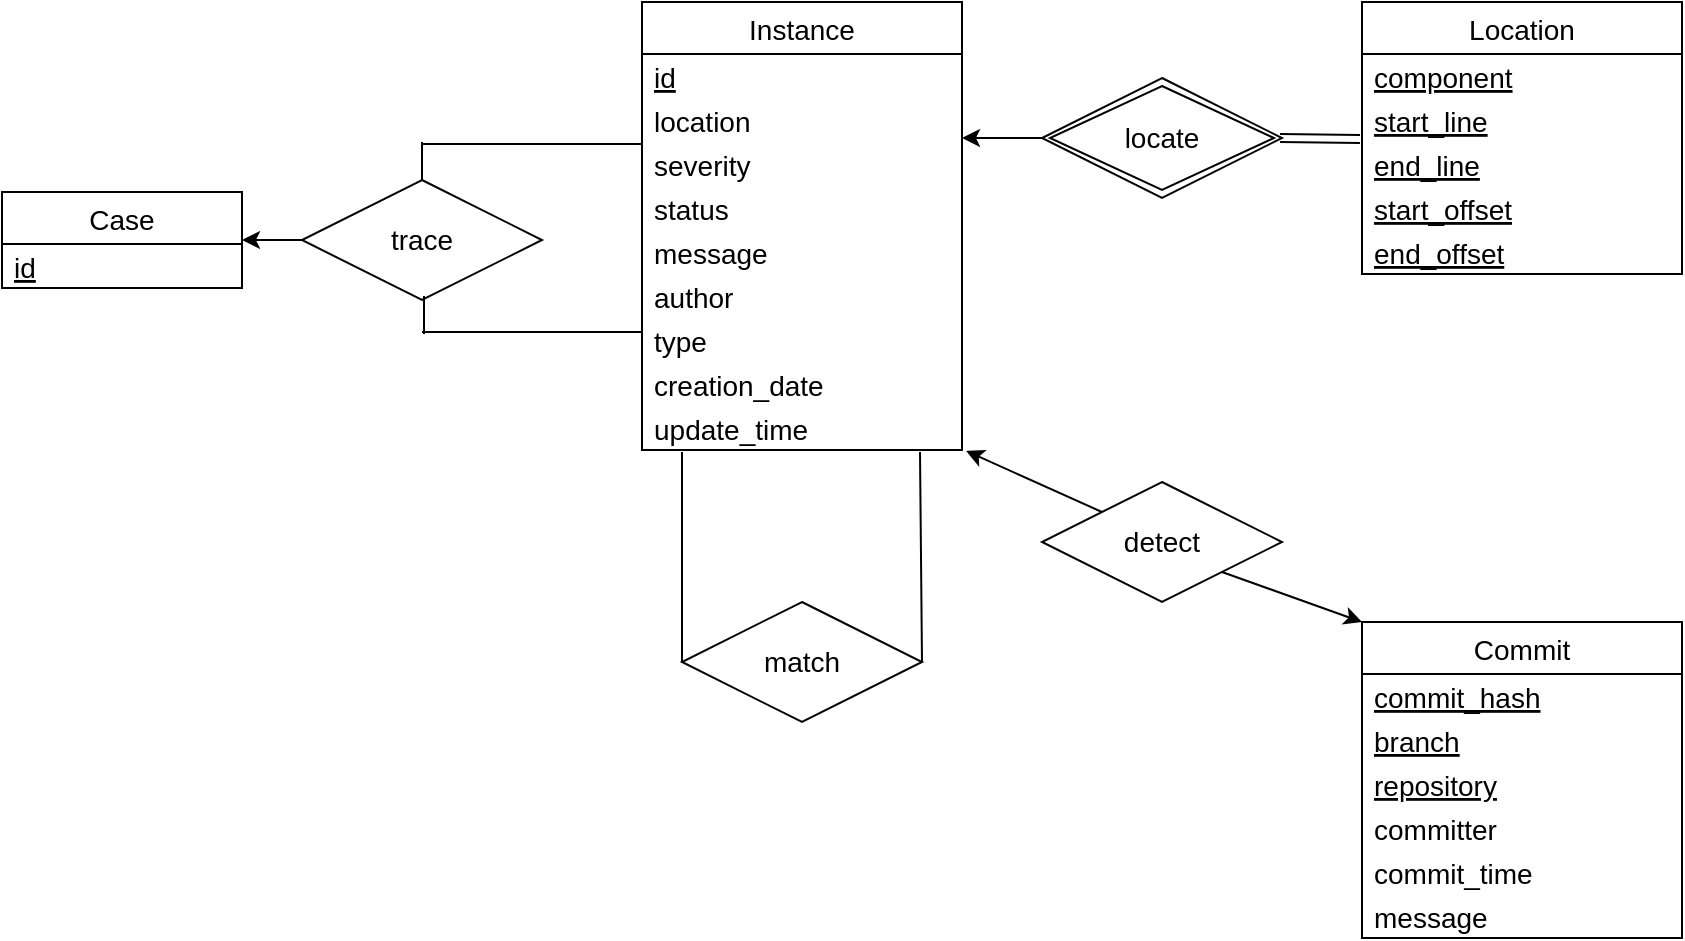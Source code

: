 <mxfile>
    <diagram id="rGrhHYv_WaJXQTacOWuE" name="第 1 页">
        <mxGraphModel dx="930" dy="782" grid="1" gridSize="10" guides="1" tooltips="1" connect="1" arrows="1" fold="1" page="1" pageScale="1" pageWidth="2000" pageHeight="2000" math="0" shadow="0">
            <root>
                <mxCell id="0"/>
                <mxCell id="1" parent="0"/>
                <mxCell id="2" value="Instance" style="swimlane;fontStyle=0;childLayout=stackLayout;horizontal=1;startSize=26;horizontalStack=0;resizeParent=1;resizeParentMax=0;resizeLast=0;collapsible=1;marginBottom=0;align=center;fontSize=14;" vertex="1" parent="1">
                    <mxGeometry x="520" y="560" width="160" height="224" as="geometry"/>
                </mxCell>
                <mxCell id="3" value="id" style="text;strokeColor=none;fillColor=none;spacingLeft=4;spacingRight=4;overflow=hidden;rotatable=0;points=[[0,0.5],[1,0.5]];portConstraint=eastwest;fontSize=14;fontStyle=4;verticalAlign=middle;" vertex="1" parent="2">
                    <mxGeometry y="26" width="160" height="22" as="geometry"/>
                </mxCell>
                <mxCell id="5" value="location" style="text;strokeColor=none;fillColor=none;spacingLeft=4;spacingRight=4;overflow=hidden;rotatable=0;points=[[0,0.5],[1,0.5]];portConstraint=eastwest;fontSize=14;verticalAlign=middle;" vertex="1" parent="2">
                    <mxGeometry y="48" width="160" height="22" as="geometry"/>
                </mxCell>
                <mxCell id="8" value="severity" style="text;strokeColor=none;fillColor=none;spacingLeft=4;spacingRight=4;overflow=hidden;rotatable=0;points=[[0,0.5],[1,0.5]];portConstraint=eastwest;fontSize=14;verticalAlign=middle;" vertex="1" parent="2">
                    <mxGeometry y="70" width="160" height="22" as="geometry"/>
                </mxCell>
                <mxCell id="9" value="status" style="text;strokeColor=none;fillColor=none;spacingLeft=4;spacingRight=4;overflow=hidden;rotatable=0;points=[[0,0.5],[1,0.5]];portConstraint=eastwest;fontSize=14;verticalAlign=middle;" vertex="1" parent="2">
                    <mxGeometry y="92" width="160" height="22" as="geometry"/>
                </mxCell>
                <mxCell id="10" value="message" style="text;strokeColor=none;fillColor=none;spacingLeft=4;spacingRight=4;overflow=hidden;rotatable=0;points=[[0,0.5],[1,0.5]];portConstraint=eastwest;fontSize=14;verticalAlign=middle;" vertex="1" parent="2">
                    <mxGeometry y="114" width="160" height="22" as="geometry"/>
                </mxCell>
                <mxCell id="11" value="author" style="text;strokeColor=none;fillColor=none;spacingLeft=4;spacingRight=4;overflow=hidden;rotatable=0;points=[[0,0.5],[1,0.5]];portConstraint=eastwest;fontSize=14;verticalAlign=middle;" vertex="1" parent="2">
                    <mxGeometry y="136" width="160" height="22" as="geometry"/>
                </mxCell>
                <mxCell id="12" value="type" style="text;strokeColor=none;fillColor=none;spacingLeft=4;spacingRight=4;overflow=hidden;rotatable=0;points=[[0,0.5],[1,0.5]];portConstraint=eastwest;fontSize=14;verticalAlign=middle;" vertex="1" parent="2">
                    <mxGeometry y="158" width="160" height="22" as="geometry"/>
                </mxCell>
                <mxCell id="14" value="creation_date" style="text;strokeColor=none;fillColor=none;spacingLeft=4;spacingRight=4;overflow=hidden;rotatable=0;points=[[0,0.5],[1,0.5]];portConstraint=eastwest;fontSize=14;verticalAlign=middle;" vertex="1" parent="2">
                    <mxGeometry y="180" width="160" height="22" as="geometry"/>
                </mxCell>
                <mxCell id="13" value="update_time" style="text;strokeColor=none;fillColor=none;spacingLeft=4;spacingRight=4;overflow=hidden;rotatable=0;points=[[0,0.5],[1,0.5]];portConstraint=eastwest;fontSize=14;verticalAlign=middle;" vertex="1" parent="2">
                    <mxGeometry y="202" width="160" height="22" as="geometry"/>
                </mxCell>
                <mxCell id="15" value="Location" style="swimlane;fontStyle=0;childLayout=stackLayout;horizontal=1;startSize=26;horizontalStack=0;resizeParent=1;resizeParentMax=0;resizeLast=0;collapsible=1;marginBottom=0;align=center;fontSize=14;" vertex="1" parent="1">
                    <mxGeometry x="880" y="560" width="160" height="136" as="geometry"/>
                </mxCell>
                <mxCell id="20" value="component" style="text;strokeColor=none;fillColor=none;spacingLeft=4;spacingRight=4;overflow=hidden;rotatable=0;points=[[0,0.5],[1,0.5]];portConstraint=eastwest;fontSize=14;fontStyle=4;verticalAlign=middle;" vertex="1" parent="15">
                    <mxGeometry y="26" width="160" height="22" as="geometry"/>
                </mxCell>
                <mxCell id="16" value="start_line" style="text;strokeColor=none;fillColor=none;spacingLeft=4;spacingRight=4;overflow=hidden;rotatable=0;points=[[0,0.5],[1,0.5]];portConstraint=eastwest;fontSize=14;fontStyle=4;verticalAlign=middle;" vertex="1" parent="15">
                    <mxGeometry y="48" width="160" height="22" as="geometry"/>
                </mxCell>
                <mxCell id="17" value="end_line" style="text;strokeColor=none;fillColor=none;spacingLeft=4;spacingRight=4;overflow=hidden;rotatable=0;points=[[0,0.5],[1,0.5]];portConstraint=eastwest;fontSize=14;fontStyle=4;verticalAlign=middle;" vertex="1" parent="15">
                    <mxGeometry y="70" width="160" height="22" as="geometry"/>
                </mxCell>
                <mxCell id="18" value="start_offset" style="text;strokeColor=none;fillColor=none;spacingLeft=4;spacingRight=4;overflow=hidden;rotatable=0;points=[[0,0.5],[1,0.5]];portConstraint=eastwest;fontSize=14;fontStyle=4;verticalAlign=middle;" vertex="1" parent="15">
                    <mxGeometry y="92" width="160" height="22" as="geometry"/>
                </mxCell>
                <mxCell id="19" value="end_offset" style="text;strokeColor=none;fillColor=none;spacingLeft=4;spacingRight=4;overflow=hidden;rotatable=0;points=[[0,0.5],[1,0.5]];portConstraint=eastwest;fontSize=14;fontStyle=4;verticalAlign=middle;" vertex="1" parent="15">
                    <mxGeometry y="114" width="160" height="22" as="geometry"/>
                </mxCell>
                <mxCell id="29" style="edgeStyle=none;html=1;exitX=0;exitY=0.5;exitDx=0;exitDy=0;fontSize=14;" edge="1" parent="1" source="26">
                    <mxGeometry relative="1" as="geometry">
                        <mxPoint x="680" y="628" as="targetPoint"/>
                    </mxGeometry>
                </mxCell>
                <mxCell id="26" value="locate" style="shape=rhombus;double=1;perimeter=rhombusPerimeter;whiteSpace=wrap;html=1;align=center;fontSize=14;" vertex="1" parent="1">
                    <mxGeometry x="720" y="598" width="120" height="60" as="geometry"/>
                </mxCell>
                <mxCell id="30" value="" style="shape=link;html=1;fontSize=14;" edge="1" parent="1">
                    <mxGeometry width="100" relative="1" as="geometry">
                        <mxPoint x="839" y="628" as="sourcePoint"/>
                        <mxPoint x="879" y="628.47" as="targetPoint"/>
                    </mxGeometry>
                </mxCell>
                <mxCell id="31" value="Commit" style="swimlane;fontStyle=0;childLayout=stackLayout;horizontal=1;startSize=26;horizontalStack=0;resizeParent=1;resizeParentMax=0;resizeLast=0;collapsible=1;marginBottom=0;align=center;fontSize=14;" vertex="1" parent="1">
                    <mxGeometry x="880" y="870" width="160" height="158" as="geometry"/>
                </mxCell>
                <mxCell id="32" value="commit_hash" style="text;strokeColor=none;fillColor=none;spacingLeft=4;spacingRight=4;overflow=hidden;rotatable=0;points=[[0,0.5],[1,0.5]];portConstraint=eastwest;fontSize=14;verticalAlign=middle;fontStyle=4" vertex="1" parent="31">
                    <mxGeometry y="26" width="160" height="22" as="geometry"/>
                </mxCell>
                <mxCell id="33" value="branch" style="text;strokeColor=none;fillColor=none;spacingLeft=4;spacingRight=4;overflow=hidden;rotatable=0;points=[[0,0.5],[1,0.5]];portConstraint=eastwest;fontSize=14;verticalAlign=middle;fontStyle=4" vertex="1" parent="31">
                    <mxGeometry y="48" width="160" height="22" as="geometry"/>
                </mxCell>
                <mxCell id="34" value="repository" style="text;strokeColor=none;fillColor=none;spacingLeft=4;spacingRight=4;overflow=hidden;rotatable=0;points=[[0,0.5],[1,0.5]];portConstraint=eastwest;fontSize=14;verticalAlign=middle;fontStyle=4" vertex="1" parent="31">
                    <mxGeometry y="70" width="160" height="22" as="geometry"/>
                </mxCell>
                <mxCell id="36" value="committer" style="text;strokeColor=none;fillColor=none;spacingLeft=4;spacingRight=4;overflow=hidden;rotatable=0;points=[[0,0.5],[1,0.5]];portConstraint=eastwest;fontSize=14;verticalAlign=middle;fontStyle=0" vertex="1" parent="31">
                    <mxGeometry y="92" width="160" height="22" as="geometry"/>
                </mxCell>
                <mxCell id="37" value="commit_time" style="text;strokeColor=none;fillColor=none;spacingLeft=4;spacingRight=4;overflow=hidden;rotatable=0;points=[[0,0.5],[1,0.5]];portConstraint=eastwest;fontSize=14;verticalAlign=middle;fontStyle=0" vertex="1" parent="31">
                    <mxGeometry y="114" width="160" height="22" as="geometry"/>
                </mxCell>
                <mxCell id="38" value="message" style="text;strokeColor=none;fillColor=none;spacingLeft=4;spacingRight=4;overflow=hidden;rotatable=0;points=[[0,0.5],[1,0.5]];portConstraint=eastwest;fontSize=14;verticalAlign=middle;fontStyle=0" vertex="1" parent="31">
                    <mxGeometry y="136" width="160" height="22" as="geometry"/>
                </mxCell>
                <mxCell id="42" style="edgeStyle=none;html=1;exitX=0;exitY=0;exitDx=0;exitDy=0;entryX=1.013;entryY=1.021;entryDx=0;entryDy=0;entryPerimeter=0;fontSize=14;" edge="1" parent="1" source="39" target="13">
                    <mxGeometry relative="1" as="geometry"/>
                </mxCell>
                <mxCell id="43" style="edgeStyle=none;html=1;exitX=1;exitY=1;exitDx=0;exitDy=0;fontSize=14;" edge="1" parent="1" source="39">
                    <mxGeometry relative="1" as="geometry">
                        <mxPoint x="880" y="870" as="targetPoint"/>
                    </mxGeometry>
                </mxCell>
                <mxCell id="39" value="detect" style="shape=rhombus;perimeter=rhombusPerimeter;whiteSpace=wrap;html=1;align=center;fontSize=14;" vertex="1" parent="1">
                    <mxGeometry x="720" y="800" width="120" height="60" as="geometry"/>
                </mxCell>
                <mxCell id="44" value="match" style="shape=rhombus;perimeter=rhombusPerimeter;whiteSpace=wrap;html=1;align=center;fontSize=14;" vertex="1" parent="1">
                    <mxGeometry x="540" y="860" width="120" height="60" as="geometry"/>
                </mxCell>
                <mxCell id="45" value="" style="endArrow=none;html=1;rounded=0;fontSize=14;entryX=0;entryY=0.5;entryDx=0;entryDy=0;" edge="1" parent="1" target="44">
                    <mxGeometry relative="1" as="geometry">
                        <mxPoint x="540" y="785" as="sourcePoint"/>
                        <mxPoint x="560" y="840" as="targetPoint"/>
                    </mxGeometry>
                </mxCell>
                <mxCell id="46" value="" style="endArrow=none;html=1;rounded=0;fontSize=14;exitX=1;exitY=0.5;exitDx=0;exitDy=0;" edge="1" parent="1" source="44">
                    <mxGeometry relative="1" as="geometry">
                        <mxPoint x="710" y="888" as="sourcePoint"/>
                        <mxPoint x="659" y="785" as="targetPoint"/>
                    </mxGeometry>
                </mxCell>
                <mxCell id="47" value="Case" style="swimlane;fontStyle=0;childLayout=stackLayout;horizontal=1;startSize=26;horizontalStack=0;resizeParent=1;resizeParentMax=0;resizeLast=0;collapsible=1;marginBottom=0;align=center;fontSize=14;" vertex="1" parent="1">
                    <mxGeometry x="200" y="655" width="120" height="48" as="geometry"/>
                </mxCell>
                <mxCell id="48" value="id" style="text;strokeColor=none;fillColor=none;spacingLeft=4;spacingRight=4;overflow=hidden;rotatable=0;points=[[0,0.5],[1,0.5]];portConstraint=eastwest;fontSize=14;verticalAlign=middle;fontStyle=4" vertex="1" parent="47">
                    <mxGeometry y="26" width="120" height="22" as="geometry"/>
                </mxCell>
                <mxCell id="52" style="edgeStyle=none;html=1;entryX=1;entryY=0.5;entryDx=0;entryDy=0;fontSize=14;" edge="1" parent="1" source="51" target="47">
                    <mxGeometry relative="1" as="geometry"/>
                </mxCell>
                <mxCell id="51" value="trace" style="shape=rhombus;perimeter=rhombusPerimeter;whiteSpace=wrap;html=1;align=center;fontSize=14;" vertex="1" parent="1">
                    <mxGeometry x="350" y="649" width="120" height="60" as="geometry"/>
                </mxCell>
                <mxCell id="54" value="" style="endArrow=none;html=1;rounded=0;fontSize=14;entryX=0.5;entryY=0;entryDx=0;entryDy=0;" edge="1" parent="1" target="51">
                    <mxGeometry relative="1" as="geometry">
                        <mxPoint x="410" y="630" as="sourcePoint"/>
                        <mxPoint x="430" y="595" as="targetPoint"/>
                    </mxGeometry>
                </mxCell>
                <mxCell id="56" style="edgeStyle=none;html=1;fontSize=14;strokeColor=default;endArrow=none;endFill=0;" edge="1" parent="1">
                    <mxGeometry relative="1" as="geometry">
                        <mxPoint x="410" y="631" as="targetPoint"/>
                        <mxPoint x="520" y="631" as="sourcePoint"/>
                    </mxGeometry>
                </mxCell>
                <mxCell id="57" style="edgeStyle=none;html=1;fontSize=14;strokeColor=default;endArrow=none;endFill=0;" edge="1" parent="1">
                    <mxGeometry relative="1" as="geometry">
                        <mxPoint x="410" y="725" as="targetPoint"/>
                        <mxPoint x="520" y="725" as="sourcePoint"/>
                    </mxGeometry>
                </mxCell>
                <mxCell id="58" value="" style="endArrow=none;html=1;rounded=0;fontSize=14;entryX=0.5;entryY=0;entryDx=0;entryDy=0;" edge="1" parent="1">
                    <mxGeometry relative="1" as="geometry">
                        <mxPoint x="411" y="707" as="sourcePoint"/>
                        <mxPoint x="411" y="726" as="targetPoint"/>
                    </mxGeometry>
                </mxCell>
            </root>
        </mxGraphModel>
    </diagram>
</mxfile>